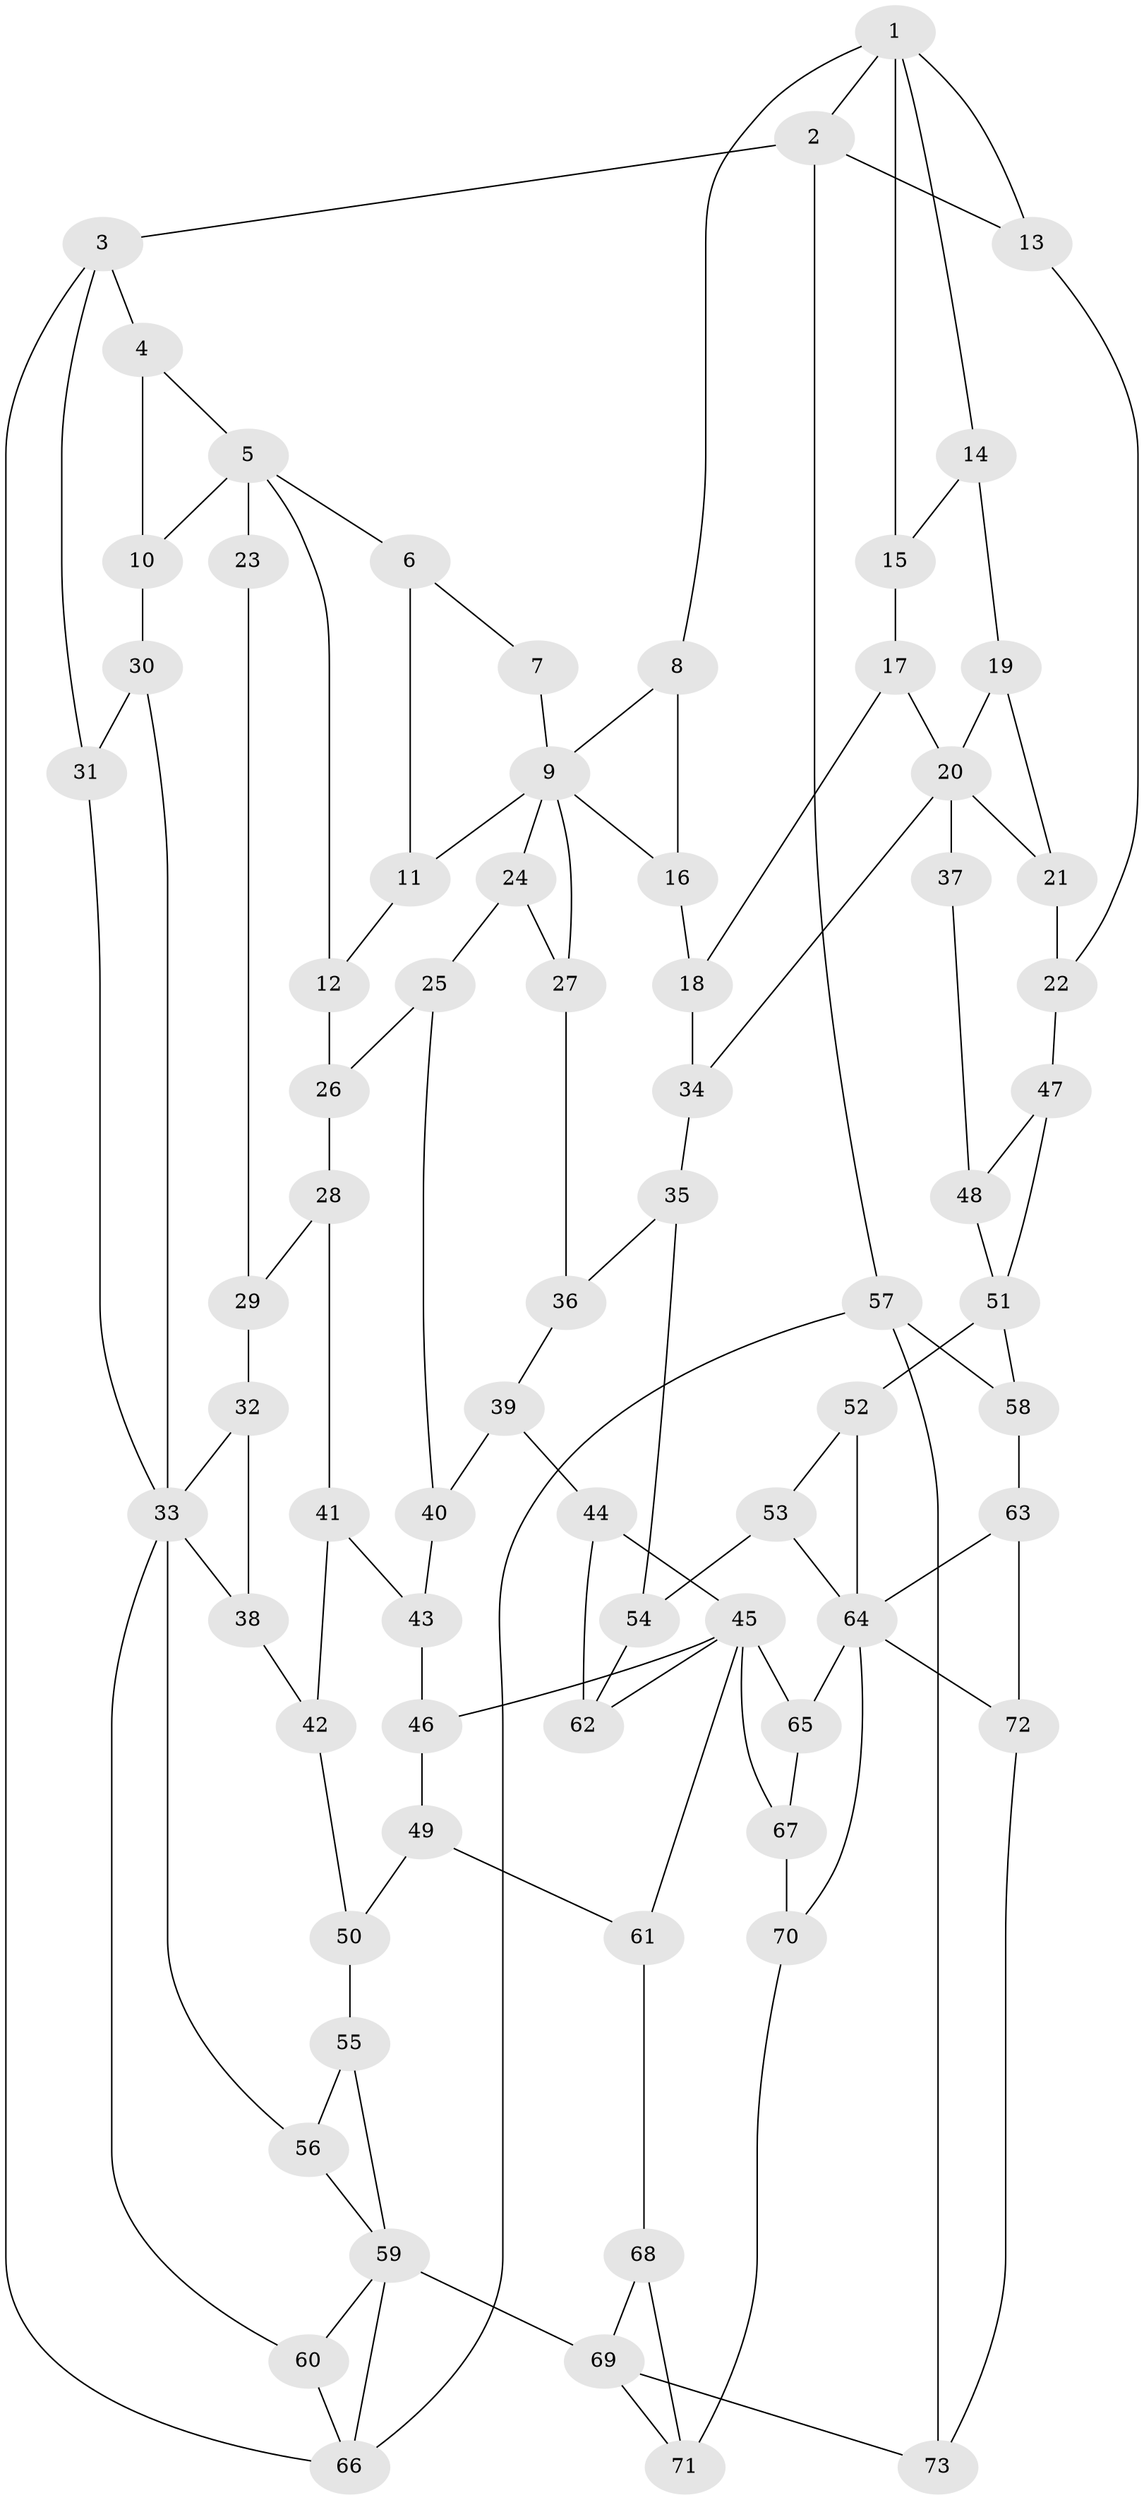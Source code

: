 // original degree distribution, {3: 0.0196078431372549, 6: 0.20588235294117646, 4: 0.22549019607843138, 5: 0.5490196078431373}
// Generated by graph-tools (version 1.1) at 2025/54/03/04/25 22:54:30]
// undirected, 73 vertices, 121 edges
graph export_dot {
  node [color=gray90,style=filled];
  1;
  2;
  3;
  4;
  5;
  6;
  7;
  8;
  9;
  10;
  11;
  12;
  13;
  14;
  15;
  16;
  17;
  18;
  19;
  20;
  21;
  22;
  23;
  24;
  25;
  26;
  27;
  28;
  29;
  30;
  31;
  32;
  33;
  34;
  35;
  36;
  37;
  38;
  39;
  40;
  41;
  42;
  43;
  44;
  45;
  46;
  47;
  48;
  49;
  50;
  51;
  52;
  53;
  54;
  55;
  56;
  57;
  58;
  59;
  60;
  61;
  62;
  63;
  64;
  65;
  66;
  67;
  68;
  69;
  70;
  71;
  72;
  73;
  1 -- 2 [weight=1.0];
  1 -- 8 [weight=1.0];
  1 -- 13 [weight=1.0];
  1 -- 14 [weight=1.0];
  1 -- 15 [weight=1.0];
  2 -- 3 [weight=1.0];
  2 -- 13 [weight=1.0];
  2 -- 57 [weight=1.0];
  3 -- 4 [weight=1.0];
  3 -- 31 [weight=1.0];
  3 -- 66 [weight=1.0];
  4 -- 5 [weight=1.0];
  4 -- 10 [weight=1.0];
  5 -- 6 [weight=1.0];
  5 -- 10 [weight=1.0];
  5 -- 12 [weight=1.0];
  5 -- 23 [weight=2.0];
  6 -- 7 [weight=1.0];
  6 -- 11 [weight=1.0];
  7 -- 9 [weight=1.0];
  8 -- 9 [weight=1.0];
  8 -- 16 [weight=1.0];
  9 -- 11 [weight=1.0];
  9 -- 16 [weight=1.0];
  9 -- 24 [weight=1.0];
  9 -- 27 [weight=1.0];
  10 -- 30 [weight=1.0];
  11 -- 12 [weight=1.0];
  12 -- 26 [weight=1.0];
  13 -- 22 [weight=1.0];
  14 -- 15 [weight=1.0];
  14 -- 19 [weight=1.0];
  15 -- 17 [weight=1.0];
  16 -- 18 [weight=1.0];
  17 -- 18 [weight=1.0];
  17 -- 20 [weight=1.0];
  18 -- 34 [weight=1.0];
  19 -- 20 [weight=1.0];
  19 -- 21 [weight=1.0];
  20 -- 21 [weight=1.0];
  20 -- 34 [weight=1.0];
  20 -- 37 [weight=2.0];
  21 -- 22 [weight=1.0];
  22 -- 47 [weight=1.0];
  23 -- 29 [weight=1.0];
  24 -- 25 [weight=1.0];
  24 -- 27 [weight=1.0];
  25 -- 26 [weight=1.0];
  25 -- 40 [weight=1.0];
  26 -- 28 [weight=1.0];
  27 -- 36 [weight=1.0];
  28 -- 29 [weight=1.0];
  28 -- 41 [weight=1.0];
  29 -- 32 [weight=1.0];
  30 -- 31 [weight=1.0];
  30 -- 33 [weight=1.0];
  31 -- 33 [weight=1.0];
  32 -- 33 [weight=1.0];
  32 -- 38 [weight=1.0];
  33 -- 38 [weight=1.0];
  33 -- 56 [weight=1.0];
  33 -- 60 [weight=1.0];
  34 -- 35 [weight=1.0];
  35 -- 36 [weight=1.0];
  35 -- 54 [weight=1.0];
  36 -- 39 [weight=1.0];
  37 -- 48 [weight=1.0];
  38 -- 42 [weight=1.0];
  39 -- 40 [weight=1.0];
  39 -- 44 [weight=1.0];
  40 -- 43 [weight=1.0];
  41 -- 42 [weight=1.0];
  41 -- 43 [weight=1.0];
  42 -- 50 [weight=1.0];
  43 -- 46 [weight=1.0];
  44 -- 45 [weight=1.0];
  44 -- 62 [weight=1.0];
  45 -- 46 [weight=1.0];
  45 -- 61 [weight=1.0];
  45 -- 62 [weight=1.0];
  45 -- 65 [weight=1.0];
  45 -- 67 [weight=1.0];
  46 -- 49 [weight=1.0];
  47 -- 48 [weight=1.0];
  47 -- 51 [weight=1.0];
  48 -- 51 [weight=1.0];
  49 -- 50 [weight=1.0];
  49 -- 61 [weight=1.0];
  50 -- 55 [weight=1.0];
  51 -- 52 [weight=1.0];
  51 -- 58 [weight=1.0];
  52 -- 53 [weight=1.0];
  52 -- 64 [weight=1.0];
  53 -- 54 [weight=1.0];
  53 -- 64 [weight=1.0];
  54 -- 62 [weight=1.0];
  55 -- 56 [weight=1.0];
  55 -- 59 [weight=1.0];
  56 -- 59 [weight=1.0];
  57 -- 58 [weight=1.0];
  57 -- 66 [weight=1.0];
  57 -- 73 [weight=1.0];
  58 -- 63 [weight=1.0];
  59 -- 60 [weight=1.0];
  59 -- 66 [weight=1.0];
  59 -- 69 [weight=2.0];
  60 -- 66 [weight=1.0];
  61 -- 68 [weight=1.0];
  63 -- 64 [weight=1.0];
  63 -- 72 [weight=1.0];
  64 -- 65 [weight=1.0];
  64 -- 70 [weight=1.0];
  64 -- 72 [weight=1.0];
  65 -- 67 [weight=1.0];
  67 -- 70 [weight=1.0];
  68 -- 69 [weight=1.0];
  68 -- 71 [weight=1.0];
  69 -- 71 [weight=1.0];
  69 -- 73 [weight=1.0];
  70 -- 71 [weight=1.0];
  72 -- 73 [weight=1.0];
}
